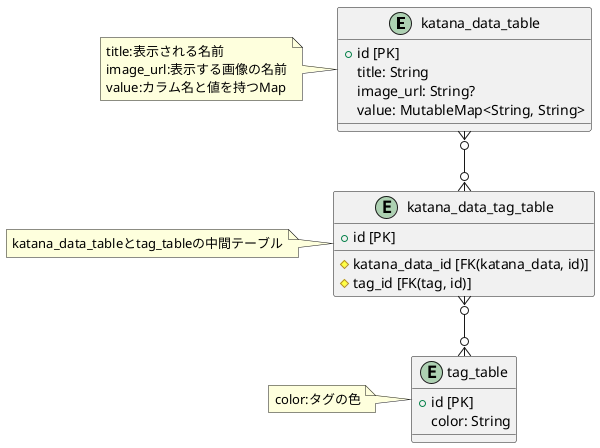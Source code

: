 @startuml
entity "katana_data_table"{
    + id [PK]
    title: String
    image_url: String?
    value: MutableMap<String, String>
}

note left
    title:表示される名前
    image_url:表示する画像の名前
    value:カラム名と値を持つMap
end note

entity "katana_data_tag_table"{
    + id [PK]
    #katana_data_id [FK(katana_data, id)]
    #tag_id [FK(tag, id)]
}

note left
    katana_data_tableとtag_tableの中間テーブル
end note

entity "tag_table"{
    + id [PK]
    color: String
}

note left
    color:タグの色
end note

katana_data_table}o--o{katana_data_tag_table
katana_data_tag_table}o--o{tag_table

@enduml